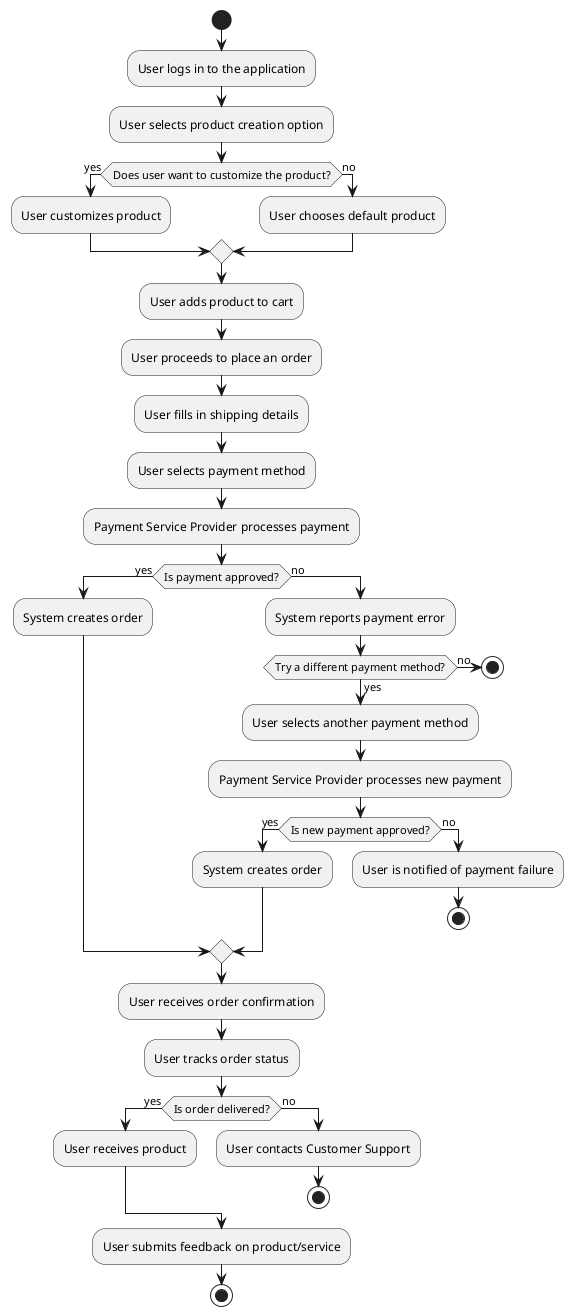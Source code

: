@startuml activityDiagram
start
:User logs in to the application;
:User selects product creation option;
if (Does user want to customize the product?) then (yes)
    :User customizes product;
else (no)
    :User chooses default product;
endif
:User adds product to cart;
:User proceeds to place an order;
:User fills in shipping details;
:User selects payment method;
:Payment Service Provider processes payment;
if (Is payment approved?) then (yes)
    :System creates order;
else (no)
    :System reports payment error;
    if (Try a different payment method?) then (yes)
        :User selects another payment method;
        :Payment Service Provider processes new payment;
        if (Is new payment approved?) then (yes)
            :System creates order;
        else (no)
            :User is notified of payment failure;
            stop
        endif
    else (no)
        stop
    endif
endif
:User receives order confirmation;
:User tracks order status;
if (Is order delivered?) then (yes)
    :User receives product;
else (no)
    :User contacts Customer Support;
    stop
endif
:User submits feedback on product/service;
stop
@enduml


